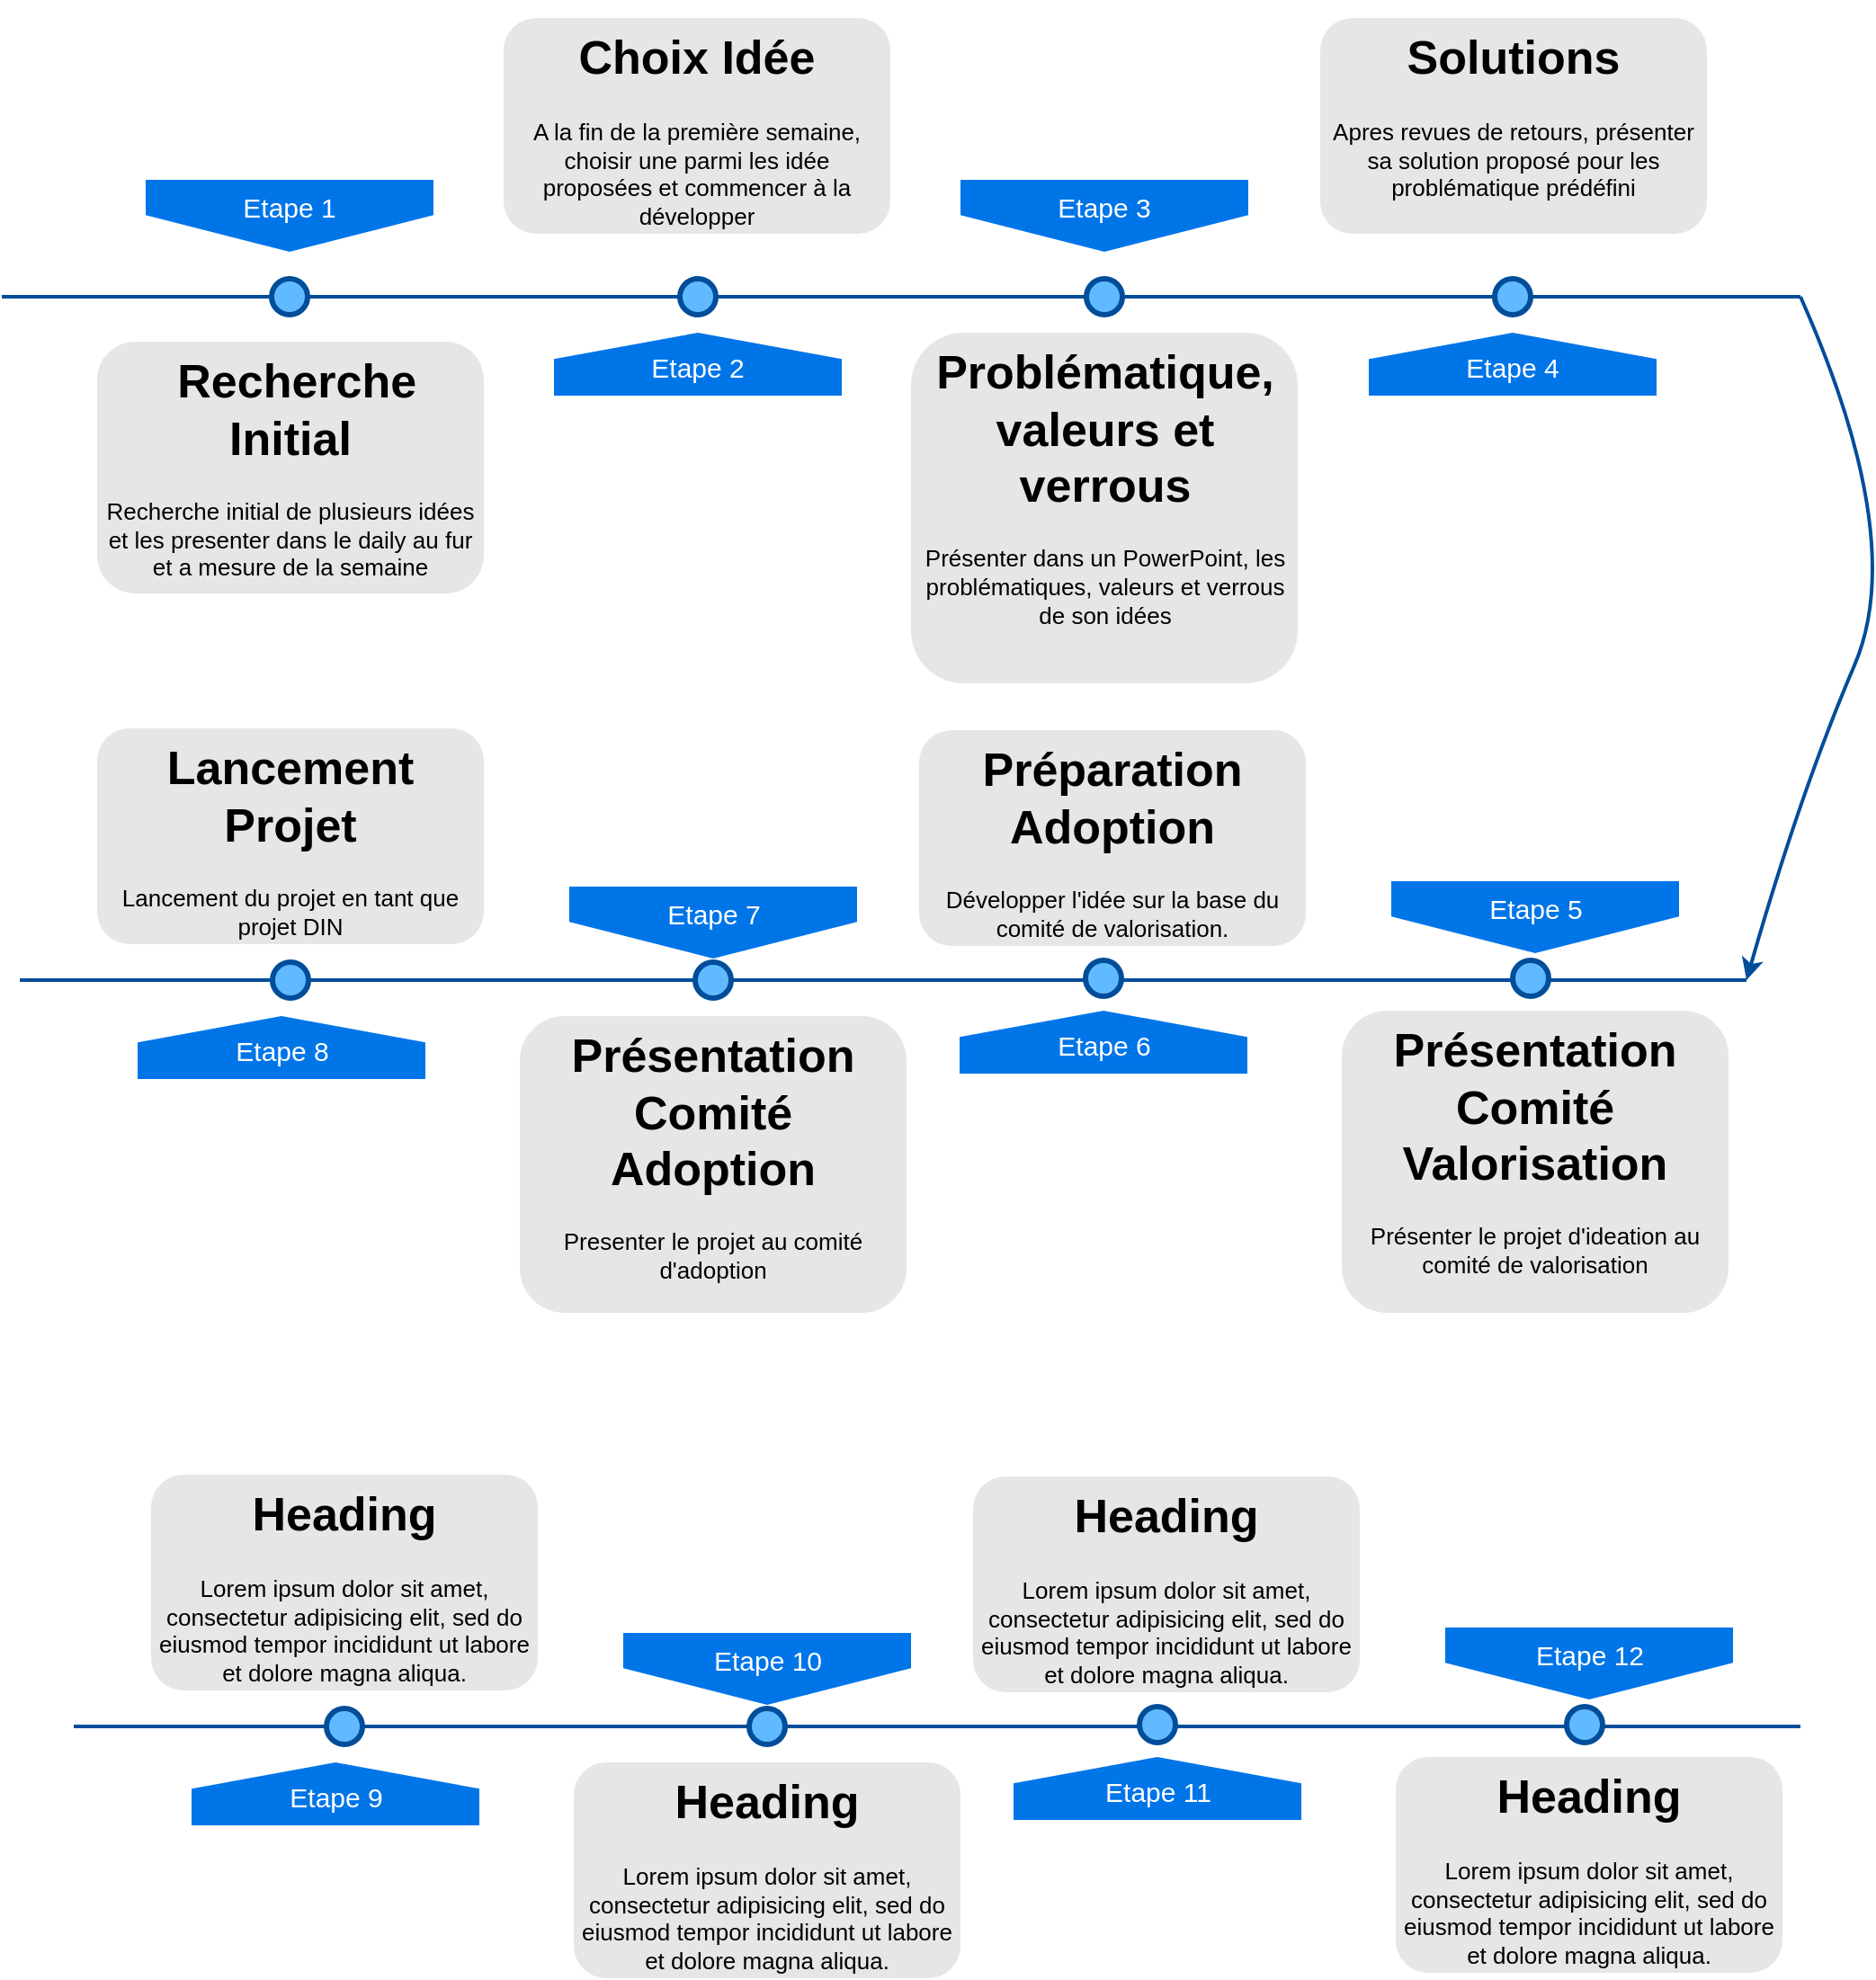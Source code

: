 <mxfile version="20.8.20" type="github">
  <diagram name="Page-1" id="82e54ff1-d628-8f03-85c4-9753963a91cd">
    <mxGraphModel dx="1235" dy="646" grid="1" gridSize="10" guides="1" tooltips="1" connect="1" arrows="1" fold="1" page="1" pageScale="1" pageWidth="1100" pageHeight="850" background="none" math="0" shadow="0">
      <root>
        <mxCell id="0" />
        <mxCell id="1" parent="0" />
        <mxCell id="4ec97bd9e5d20128-1" value="" style="line;strokeWidth=2;html=1;fillColor=none;fontSize=28;fontColor=#004D99;strokeColor=#004D99;" parent="1" vertex="1">
          <mxGeometry x="40" y="400" width="1000" height="10" as="geometry" />
        </mxCell>
        <mxCell id="4ec97bd9e5d20128-5" value="Etape 1" style="shape=offPageConnector;whiteSpace=wrap;html=1;fillColor=#0075E8;fontSize=15;fontColor=#FFFFFF;size=0.509;verticalAlign=top;strokeColor=none;" parent="1" vertex="1">
          <mxGeometry x="120" y="340" width="160" height="40" as="geometry" />
        </mxCell>
        <mxCell id="4ec97bd9e5d20128-6" value="&lt;span&gt;Etape 3&lt;/span&gt;" style="shape=offPageConnector;whiteSpace=wrap;html=1;fillColor=#0075E8;fontSize=15;fontColor=#FFFFFF;size=0.509;verticalAlign=top;strokeColor=none;" parent="1" vertex="1">
          <mxGeometry x="573" y="340" width="160" height="40" as="geometry" />
        </mxCell>
        <mxCell id="4ec97bd9e5d20128-7" value="&lt;span&gt;Etape 2&lt;/span&gt;" style="shape=offPageConnector;whiteSpace=wrap;html=1;fillColor=#0075E8;fontSize=15;fontColor=#FFFFFF;size=0.418;flipV=1;verticalAlign=bottom;strokeColor=none;spacingBottom=4;" parent="1" vertex="1">
          <mxGeometry x="347" y="425" width="160" height="35" as="geometry" />
        </mxCell>
        <mxCell id="4ec97bd9e5d20128-8" value="&lt;span&gt;Etape 4&lt;/span&gt;" style="shape=offPageConnector;whiteSpace=wrap;html=1;fillColor=#0075E8;fontSize=15;fontColor=#FFFFFF;size=0.418;flipV=1;verticalAlign=bottom;strokeColor=none;spacingBottom=4;" parent="1" vertex="1">
          <mxGeometry x="800" y="425" width="160" height="35" as="geometry" />
        </mxCell>
        <mxCell id="4ec97bd9e5d20128-9" value="" style="ellipse;whiteSpace=wrap;html=1;fillColor=#61BAFF;fontSize=28;fontColor=#004D99;strokeWidth=3;strokeColor=#004D99;" parent="1" vertex="1">
          <mxGeometry x="190" y="395" width="20" height="20" as="geometry" />
        </mxCell>
        <mxCell id="4ec97bd9e5d20128-10" value="" style="ellipse;whiteSpace=wrap;html=1;fillColor=#61BAFF;fontSize=28;fontColor=#004D99;strokeWidth=3;strokeColor=#004D99;" parent="1" vertex="1">
          <mxGeometry x="417" y="395" width="20" height="20" as="geometry" />
        </mxCell>
        <mxCell id="4ec97bd9e5d20128-11" value="" style="ellipse;whiteSpace=wrap;html=1;fillColor=#61BAFF;fontSize=28;fontColor=#004D99;strokeWidth=3;strokeColor=#004D99;" parent="1" vertex="1">
          <mxGeometry x="643" y="395" width="20" height="20" as="geometry" />
        </mxCell>
        <mxCell id="4ec97bd9e5d20128-13" value="" style="ellipse;whiteSpace=wrap;html=1;fillColor=#61BAFF;fontSize=28;fontColor=#004D99;strokeWidth=3;strokeColor=#004D99;" parent="1" vertex="1">
          <mxGeometry x="870" y="395" width="20" height="20" as="geometry" />
        </mxCell>
        <mxCell id="4ec97bd9e5d20128-14" value="&lt;h1&gt;&amp;nbsp;Recherche Initial&lt;/h1&gt;&lt;p&gt;Recherche initial de plusieurs idées et les presenter dans le daily au fur et a mesure de la semaine&lt;/p&gt;" style="text;html=1;spacing=5;spacingTop=-20;whiteSpace=wrap;overflow=hidden;strokeColor=none;strokeWidth=3;fillColor=#E6E6E6;fontSize=13;fontColor=#000000;align=center;rounded=1;" parent="1" vertex="1">
          <mxGeometry x="93" y="430" width="215" height="140" as="geometry" />
        </mxCell>
        <mxCell id="4ec97bd9e5d20128-16" value="&lt;h1&gt;Choix Idée&lt;/h1&gt;&lt;p&gt;A la fin de la première semaine, choisir une parmi les idée proposées et commencer à la développer&lt;/p&gt;" style="text;html=1;spacing=5;spacingTop=-20;whiteSpace=wrap;overflow=hidden;strokeColor=none;strokeWidth=3;fillColor=#E6E6E6;fontSize=13;fontColor=#000000;align=center;rounded=1;" parent="1" vertex="1">
          <mxGeometry x="319" y="250" width="215" height="120" as="geometry" />
        </mxCell>
        <mxCell id="4ec97bd9e5d20128-17" value="&lt;h1&gt;Problématique, valeurs et verrous&lt;/h1&gt;&lt;p&gt;Présenter dans un PowerPoint, les problématiques, valeurs et verrous de son idées&lt;/p&gt;" style="text;html=1;spacing=5;spacingTop=-20;whiteSpace=wrap;overflow=hidden;strokeColor=none;strokeWidth=3;fillColor=#E6E6E6;fontSize=13;fontColor=#000000;align=center;rounded=1;" parent="1" vertex="1">
          <mxGeometry x="545.5" y="425" width="215" height="195" as="geometry" />
        </mxCell>
        <mxCell id="4ec97bd9e5d20128-18" value="&lt;h1&gt;Solutions&lt;/h1&gt;&lt;p&gt;Apres revues de retours, présenter sa solution proposé pour les problématique prédéfini&lt;/p&gt;" style="text;html=1;spacing=5;spacingTop=-20;whiteSpace=wrap;overflow=hidden;strokeColor=none;strokeWidth=3;fillColor=#E6E6E6;fontSize=13;fontColor=#000000;align=center;rounded=1;" parent="1" vertex="1">
          <mxGeometry x="773" y="250" width="215" height="120" as="geometry" />
        </mxCell>
        <mxCell id="37JBcsI9YSLg2vtRYZui-4" value="" style="line;strokeWidth=2;html=1;fillColor=none;fontSize=28;fontColor=#004D99;strokeColor=#004D99;" vertex="1" parent="1">
          <mxGeometry x="50" y="780" width="960" height="10" as="geometry" />
        </mxCell>
        <mxCell id="37JBcsI9YSLg2vtRYZui-6" value="" style="curved=1;endArrow=classic;html=1;rounded=0;exitX=1;exitY=0.5;exitDx=0;exitDy=0;exitPerimeter=0;strokeColor=#004d99;strokeWidth=2;entryX=1;entryY=0.5;entryDx=0;entryDy=0;entryPerimeter=0;" edge="1" parent="1" source="4ec97bd9e5d20128-1" target="37JBcsI9YSLg2vtRYZui-4">
          <mxGeometry width="50" height="50" relative="1" as="geometry">
            <mxPoint x="940" y="550" as="sourcePoint" />
            <mxPoint x="1000" y="680" as="targetPoint" />
            <Array as="points">
              <mxPoint x="1100" y="540" />
              <mxPoint x="1040" y="680" />
            </Array>
          </mxGeometry>
        </mxCell>
        <mxCell id="37JBcsI9YSLg2vtRYZui-7" value="" style="ellipse;whiteSpace=wrap;html=1;fillColor=#61BAFF;fontSize=28;fontColor=#004D99;strokeWidth=3;strokeColor=#004D99;" vertex="1" parent="1">
          <mxGeometry x="880" y="774" width="20" height="20" as="geometry" />
        </mxCell>
        <mxCell id="37JBcsI9YSLg2vtRYZui-8" value="&lt;span&gt;Etape 5&lt;/span&gt;" style="shape=offPageConnector;whiteSpace=wrap;html=1;fillColor=#0075E8;fontSize=15;fontColor=#FFFFFF;size=0.509;verticalAlign=top;strokeColor=none;" vertex="1" parent="1">
          <mxGeometry x="812.5" y="730" width="160" height="40" as="geometry" />
        </mxCell>
        <mxCell id="37JBcsI9YSLg2vtRYZui-9" value="&lt;h1&gt;Présentation Comité Valorisation&lt;/h1&gt;&lt;p&gt;Présenter le projet d&#39;ideation au comité de valorisation&lt;/p&gt;" style="text;html=1;spacing=5;spacingTop=-20;whiteSpace=wrap;overflow=hidden;strokeColor=none;strokeWidth=3;fillColor=#E6E6E6;fontSize=13;fontColor=#000000;align=center;rounded=1;" vertex="1" parent="1">
          <mxGeometry x="785" y="802" width="215" height="168" as="geometry" />
        </mxCell>
        <mxCell id="37JBcsI9YSLg2vtRYZui-11" value="&lt;span&gt;Etape 6&lt;/span&gt;" style="shape=offPageConnector;whiteSpace=wrap;html=1;fillColor=#0075E8;fontSize=15;fontColor=#FFFFFF;size=0.418;flipV=1;verticalAlign=bottom;strokeColor=none;spacingBottom=4;" vertex="1" parent="1">
          <mxGeometry x="572.5" y="802" width="160" height="35" as="geometry" />
        </mxCell>
        <mxCell id="37JBcsI9YSLg2vtRYZui-12" value="&lt;h1&gt;Préparation Adoption&lt;/h1&gt;&lt;p&gt;Développer l&#39;idée sur la base du comité de valorisation.&lt;/p&gt;" style="text;html=1;spacing=5;spacingTop=-20;whiteSpace=wrap;overflow=hidden;strokeColor=none;strokeWidth=3;fillColor=#E6E6E6;fontSize=13;fontColor=#000000;align=center;rounded=1;" vertex="1" parent="1">
          <mxGeometry x="550" y="646" width="215" height="120" as="geometry" />
        </mxCell>
        <mxCell id="37JBcsI9YSLg2vtRYZui-17" value="&lt;span&gt;Etape 7&lt;/span&gt;" style="shape=offPageConnector;whiteSpace=wrap;html=1;fillColor=#0075E8;fontSize=15;fontColor=#FFFFFF;size=0.509;verticalAlign=top;strokeColor=none;" vertex="1" parent="1">
          <mxGeometry x="355.5" y="733" width="160" height="40" as="geometry" />
        </mxCell>
        <mxCell id="37JBcsI9YSLg2vtRYZui-18" value="&lt;h1&gt;Présentation Comité Adoption&lt;/h1&gt;&lt;p&gt;Presenter le projet au comité d&#39;adoption&lt;/p&gt;" style="text;html=1;spacing=5;spacingTop=-20;whiteSpace=wrap;overflow=hidden;strokeColor=none;strokeWidth=3;fillColor=#E6E6E6;fontSize=13;fontColor=#000000;align=center;rounded=1;" vertex="1" parent="1">
          <mxGeometry x="328" y="805" width="215" height="165" as="geometry" />
        </mxCell>
        <mxCell id="37JBcsI9YSLg2vtRYZui-19" value="&lt;span&gt;Etape 8&lt;/span&gt;" style="shape=offPageConnector;whiteSpace=wrap;html=1;fillColor=#0075E8;fontSize=15;fontColor=#FFFFFF;size=0.418;flipV=1;verticalAlign=bottom;strokeColor=none;spacingBottom=4;" vertex="1" parent="1">
          <mxGeometry x="115.5" y="805" width="160" height="35" as="geometry" />
        </mxCell>
        <mxCell id="37JBcsI9YSLg2vtRYZui-20" value="&lt;h1&gt;Lancement Projet&lt;/h1&gt;&lt;p&gt;Lancement du projet en tant que projet DIN&lt;/p&gt;" style="text;html=1;spacing=5;spacingTop=-20;whiteSpace=wrap;overflow=hidden;strokeColor=none;strokeWidth=3;fillColor=#E6E6E6;fontSize=13;fontColor=#000000;align=center;rounded=1;" vertex="1" parent="1">
          <mxGeometry x="93" y="645" width="215" height="120" as="geometry" />
        </mxCell>
        <mxCell id="37JBcsI9YSLg2vtRYZui-22" value="" style="ellipse;whiteSpace=wrap;html=1;fillColor=#61BAFF;fontSize=28;fontColor=#004D99;strokeWidth=3;strokeColor=#004D99;" vertex="1" parent="1">
          <mxGeometry x="190.5" y="775" width="20" height="20" as="geometry" />
        </mxCell>
        <mxCell id="37JBcsI9YSLg2vtRYZui-23" value="" style="ellipse;whiteSpace=wrap;html=1;fillColor=#61BAFF;fontSize=28;fontColor=#004D99;strokeWidth=3;strokeColor=#004D99;" vertex="1" parent="1">
          <mxGeometry x="425.5" y="775" width="20" height="20" as="geometry" />
        </mxCell>
        <mxCell id="37JBcsI9YSLg2vtRYZui-24" value="" style="ellipse;whiteSpace=wrap;html=1;fillColor=#61BAFF;fontSize=28;fontColor=#004D99;strokeWidth=3;strokeColor=#004D99;" vertex="1" parent="1">
          <mxGeometry x="642.5" y="774" width="20" height="20" as="geometry" />
        </mxCell>
        <mxCell id="37JBcsI9YSLg2vtRYZui-26" value="" style="line;strokeWidth=2;html=1;fillColor=none;fontSize=28;fontColor=#004D99;strokeColor=#004D99;" vertex="1" parent="1">
          <mxGeometry x="80" y="1195" width="960" height="10" as="geometry" />
        </mxCell>
        <mxCell id="37JBcsI9YSLg2vtRYZui-27" value="" style="ellipse;whiteSpace=wrap;html=1;fillColor=#61BAFF;fontSize=28;fontColor=#004D99;strokeWidth=3;strokeColor=#004D99;" vertex="1" parent="1">
          <mxGeometry x="910" y="1189" width="20" height="20" as="geometry" />
        </mxCell>
        <mxCell id="37JBcsI9YSLg2vtRYZui-28" value="&lt;span&gt;Etape 12&lt;/span&gt;" style="shape=offPageConnector;whiteSpace=wrap;html=1;fillColor=#0075E8;fontSize=15;fontColor=#FFFFFF;size=0.509;verticalAlign=top;strokeColor=none;" vertex="1" parent="1">
          <mxGeometry x="842.5" y="1145" width="160" height="40" as="geometry" />
        </mxCell>
        <mxCell id="37JBcsI9YSLg2vtRYZui-29" value="&lt;h1&gt;Heading&lt;/h1&gt;&lt;p&gt;Lorem ipsum dolor sit amet, consectetur adipisicing elit, sed do eiusmod tempor incididunt ut labore et dolore magna aliqua.&lt;/p&gt;" style="text;html=1;spacing=5;spacingTop=-20;whiteSpace=wrap;overflow=hidden;strokeColor=none;strokeWidth=3;fillColor=#E6E6E6;fontSize=13;fontColor=#000000;align=center;rounded=1;" vertex="1" parent="1">
          <mxGeometry x="815" y="1217" width="215" height="120" as="geometry" />
        </mxCell>
        <mxCell id="37JBcsI9YSLg2vtRYZui-30" value="&lt;span&gt;Etape 11&lt;br&gt;&lt;/span&gt;" style="shape=offPageConnector;whiteSpace=wrap;html=1;fillColor=#0075E8;fontSize=15;fontColor=#FFFFFF;size=0.418;flipV=1;verticalAlign=bottom;strokeColor=none;spacingBottom=4;" vertex="1" parent="1">
          <mxGeometry x="602.5" y="1217" width="160" height="35" as="geometry" />
        </mxCell>
        <mxCell id="37JBcsI9YSLg2vtRYZui-31" value="&lt;h1&gt;Heading&lt;/h1&gt;&lt;p&gt;Lorem ipsum dolor sit amet, consectetur adipisicing elit, sed do eiusmod tempor incididunt ut labore et dolore magna aliqua.&lt;/p&gt;" style="text;html=1;spacing=5;spacingTop=-20;whiteSpace=wrap;overflow=hidden;strokeColor=none;strokeWidth=3;fillColor=#E6E6E6;fontSize=13;fontColor=#000000;align=center;rounded=1;" vertex="1" parent="1">
          <mxGeometry x="580" y="1061" width="215" height="120" as="geometry" />
        </mxCell>
        <mxCell id="37JBcsI9YSLg2vtRYZui-32" value="&lt;span&gt;Etape 10&lt;/span&gt;" style="shape=offPageConnector;whiteSpace=wrap;html=1;fillColor=#0075E8;fontSize=15;fontColor=#FFFFFF;size=0.509;verticalAlign=top;strokeColor=none;" vertex="1" parent="1">
          <mxGeometry x="385.5" y="1148" width="160" height="40" as="geometry" />
        </mxCell>
        <mxCell id="37JBcsI9YSLg2vtRYZui-33" value="&lt;h1&gt;Heading&lt;/h1&gt;&lt;p&gt;Lorem ipsum dolor sit amet, consectetur adipisicing elit, sed do eiusmod tempor incididunt ut labore et dolore magna aliqua.&lt;/p&gt;" style="text;html=1;spacing=5;spacingTop=-20;whiteSpace=wrap;overflow=hidden;strokeColor=none;strokeWidth=3;fillColor=#E6E6E6;fontSize=13;fontColor=#000000;align=center;rounded=1;" vertex="1" parent="1">
          <mxGeometry x="358" y="1220" width="215" height="120" as="geometry" />
        </mxCell>
        <mxCell id="37JBcsI9YSLg2vtRYZui-34" value="&lt;span&gt;Etape 9&lt;/span&gt;" style="shape=offPageConnector;whiteSpace=wrap;html=1;fillColor=#0075E8;fontSize=15;fontColor=#FFFFFF;size=0.418;flipV=1;verticalAlign=bottom;strokeColor=none;spacingBottom=4;" vertex="1" parent="1">
          <mxGeometry x="145.5" y="1220" width="160" height="35" as="geometry" />
        </mxCell>
        <mxCell id="37JBcsI9YSLg2vtRYZui-35" value="&lt;h1&gt;Heading&lt;/h1&gt;&lt;p&gt;Lorem ipsum dolor sit amet, consectetur adipisicing elit, sed do eiusmod tempor incididunt ut labore et dolore magna aliqua.&lt;/p&gt;" style="text;html=1;spacing=5;spacingTop=-20;whiteSpace=wrap;overflow=hidden;strokeColor=none;strokeWidth=3;fillColor=#E6E6E6;fontSize=13;fontColor=#000000;align=center;rounded=1;" vertex="1" parent="1">
          <mxGeometry x="123" y="1060" width="215" height="120" as="geometry" />
        </mxCell>
        <mxCell id="37JBcsI9YSLg2vtRYZui-36" value="" style="ellipse;whiteSpace=wrap;html=1;fillColor=#61BAFF;fontSize=28;fontColor=#004D99;strokeWidth=3;strokeColor=#004D99;" vertex="1" parent="1">
          <mxGeometry x="220.5" y="1190" width="20" height="20" as="geometry" />
        </mxCell>
        <mxCell id="37JBcsI9YSLg2vtRYZui-37" value="" style="ellipse;whiteSpace=wrap;html=1;fillColor=#61BAFF;fontSize=28;fontColor=#004D99;strokeWidth=3;strokeColor=#004D99;" vertex="1" parent="1">
          <mxGeometry x="455.5" y="1190" width="20" height="20" as="geometry" />
        </mxCell>
        <mxCell id="37JBcsI9YSLg2vtRYZui-38" value="" style="ellipse;whiteSpace=wrap;html=1;fillColor=#61BAFF;fontSize=28;fontColor=#004D99;strokeWidth=3;strokeColor=#004D99;" vertex="1" parent="1">
          <mxGeometry x="672.5" y="1189" width="20" height="20" as="geometry" />
        </mxCell>
      </root>
    </mxGraphModel>
  </diagram>
</mxfile>
